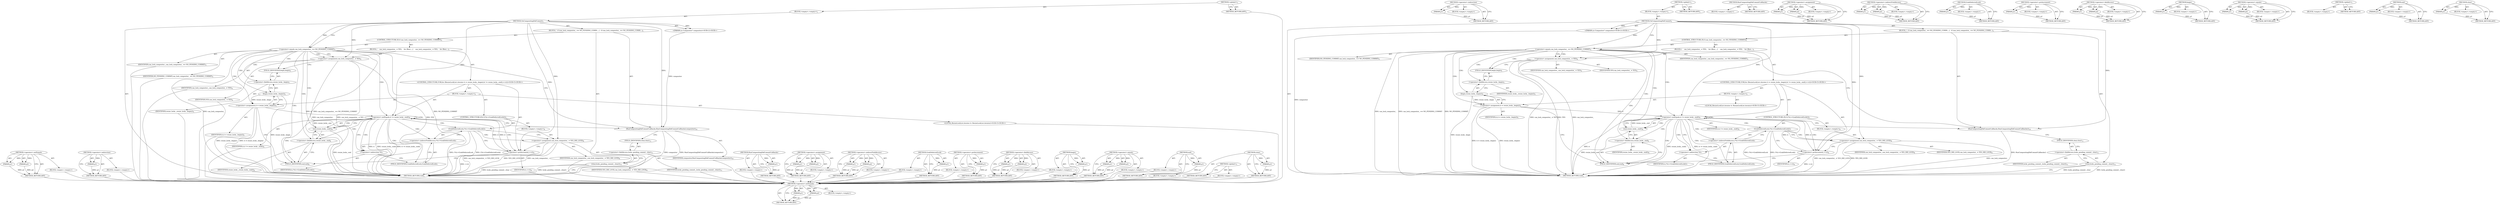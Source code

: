 digraph "clear" {
vulnerable_90 [label=<(METHOD,&lt;operator&gt;.notEquals)>];
vulnerable_91 [label=<(PARAM,p1)>];
vulnerable_92 [label=<(PARAM,p2)>];
vulnerable_93 [label=<(BLOCK,&lt;empty&gt;,&lt;empty&gt;)>];
vulnerable_94 [label=<(METHOD_RETURN,ANY)>];
vulnerable_112 [label=<(METHOD,&lt;operator&gt;.indirection)>];
vulnerable_113 [label=<(PARAM,p1)>];
vulnerable_114 [label=<(BLOCK,&lt;empty&gt;,&lt;empty&gt;)>];
vulnerable_115 [label=<(METHOD_RETURN,ANY)>];
vulnerable_6 [label=<(METHOD,&lt;global&gt;)<SUB>1</SUB>>];
vulnerable_7 [label=<(BLOCK,&lt;empty&gt;,&lt;empty&gt;)<SUB>1</SUB>>];
vulnerable_8 [label=<(METHOD,OnCompositingDidCommit)<SUB>1</SUB>>];
vulnerable_9 [label="<(PARAM,ui::Compositor* compositor)<SUB>2</SUB>>"];
vulnerable_10 [label=<(BLOCK,{
  if (can_lock_compositor_ == NO_PENDING_COMM...,{
  if (can_lock_compositor_ == NO_PENDING_COMM...)<SUB>2</SUB>>];
vulnerable_11 [label=<(CONTROL_STRUCTURE,IF,if (can_lock_compositor_ == NO_PENDING_COMMIT))<SUB>3</SUB>>];
vulnerable_12 [label=<(&lt;operator&gt;.equals,can_lock_compositor_ == NO_PENDING_COMMIT)<SUB>3</SUB>>];
vulnerable_13 [label=<(IDENTIFIER,can_lock_compositor_,can_lock_compositor_ == NO_PENDING_COMMIT)<SUB>3</SUB>>];
vulnerable_14 [label=<(IDENTIFIER,NO_PENDING_COMMIT,can_lock_compositor_ == NO_PENDING_COMMIT)<SUB>3</SUB>>];
vulnerable_15 [label=<(BLOCK,{
    can_lock_compositor_ = YES;
    for (Resi...,{
    can_lock_compositor_ = YES;
    for (Resi...)<SUB>3</SUB>>];
vulnerable_16 [label=<(&lt;operator&gt;.assignment,can_lock_compositor_ = YES)<SUB>4</SUB>>];
vulnerable_17 [label=<(IDENTIFIER,can_lock_compositor_,can_lock_compositor_ = YES)<SUB>4</SUB>>];
vulnerable_18 [label=<(IDENTIFIER,YES,can_lock_compositor_ = YES)<SUB>4</SUB>>];
vulnerable_19 [label="<(CONTROL_STRUCTURE,FOR,for (ResizeLockList::iterator it = resize_locks_.begin();it != resize_locks_.end();++it))<SUB>5</SUB>>"];
vulnerable_20 [label=<(BLOCK,&lt;empty&gt;,&lt;empty&gt;)<SUB>5</SUB>>];
vulnerable_21 [label="<(LOCAL,ResizeLockList.iterator it: ResizeLockList.iterator)<SUB>5</SUB>>"];
vulnerable_22 [label=<(&lt;operator&gt;.assignment,it = resize_locks_.begin())<SUB>5</SUB>>];
vulnerable_23 [label=<(IDENTIFIER,it,it = resize_locks_.begin())<SUB>5</SUB>>];
vulnerable_24 [label=<(begin,resize_locks_.begin())<SUB>5</SUB>>];
vulnerable_25 [label=<(&lt;operator&gt;.fieldAccess,resize_locks_.begin)<SUB>5</SUB>>];
vulnerable_26 [label=<(IDENTIFIER,resize_locks_,resize_locks_.begin())<SUB>5</SUB>>];
vulnerable_27 [label=<(FIELD_IDENTIFIER,begin,begin)<SUB>5</SUB>>];
vulnerable_28 [label=<(&lt;operator&gt;.notEquals,it != resize_locks_.end())<SUB>6</SUB>>];
vulnerable_29 [label=<(IDENTIFIER,it,it != resize_locks_.end())<SUB>6</SUB>>];
vulnerable_30 [label=<(end,resize_locks_.end())<SUB>6</SUB>>];
vulnerable_31 [label=<(&lt;operator&gt;.fieldAccess,resize_locks_.end)<SUB>6</SUB>>];
vulnerable_32 [label=<(IDENTIFIER,resize_locks_,resize_locks_.end())<SUB>6</SUB>>];
vulnerable_33 [label=<(FIELD_IDENTIFIER,end,end)<SUB>6</SUB>>];
vulnerable_34 [label=<(&lt;operator&gt;.preIncrement,++it)<SUB>6</SUB>>];
vulnerable_35 [label=<(IDENTIFIER,it,++it)<SUB>6</SUB>>];
vulnerable_36 [label=<(CONTROL_STRUCTURE,IF,if ((*it)-&gt;GrabDeferredLock()))<SUB>7</SUB>>];
vulnerable_37 [label=<(GrabDeferredLock,(*it)-&gt;GrabDeferredLock())<SUB>7</SUB>>];
vulnerable_38 [label=<(&lt;operator&gt;.indirectFieldAccess,(*it)-&gt;GrabDeferredLock)<SUB>7</SUB>>];
vulnerable_39 [label=<(&lt;operator&gt;.indirection,*it)<SUB>7</SUB>>];
vulnerable_40 [label=<(IDENTIFIER,it,(*it)-&gt;GrabDeferredLock())<SUB>7</SUB>>];
vulnerable_41 [label=<(FIELD_IDENTIFIER,GrabDeferredLock,GrabDeferredLock)<SUB>7</SUB>>];
vulnerable_42 [label=<(BLOCK,&lt;empty&gt;,&lt;empty&gt;)<SUB>8</SUB>>];
vulnerable_43 [label=<(&lt;operator&gt;.assignment,can_lock_compositor_ = YES_DID_LOCK)<SUB>8</SUB>>];
vulnerable_44 [label=<(IDENTIFIER,can_lock_compositor_,can_lock_compositor_ = YES_DID_LOCK)<SUB>8</SUB>>];
vulnerable_45 [label=<(IDENTIFIER,YES_DID_LOCK,can_lock_compositor_ = YES_DID_LOCK)<SUB>8</SUB>>];
vulnerable_46 [label=<(RunCompositingDidCommitCallbacks,RunCompositingDidCommitCallbacks(compositor))<SUB>10</SUB>>];
vulnerable_47 [label=<(IDENTIFIER,compositor,RunCompositingDidCommitCallbacks(compositor))<SUB>10</SUB>>];
vulnerable_48 [label=<(clear,locks_pending_commit_.clear())<SUB>11</SUB>>];
vulnerable_49 [label=<(&lt;operator&gt;.fieldAccess,locks_pending_commit_.clear)<SUB>11</SUB>>];
vulnerable_50 [label=<(IDENTIFIER,locks_pending_commit_,locks_pending_commit_.clear())<SUB>11</SUB>>];
vulnerable_51 [label=<(FIELD_IDENTIFIER,clear,clear)<SUB>11</SUB>>];
vulnerable_52 [label=<(METHOD_RETURN,void)<SUB>1</SUB>>];
vulnerable_54 [label=<(METHOD_RETURN,ANY)<SUB>1</SUB>>];
vulnerable_116 [label=<(METHOD,RunCompositingDidCommitCallbacks)>];
vulnerable_117 [label=<(PARAM,p1)>];
vulnerable_118 [label=<(BLOCK,&lt;empty&gt;,&lt;empty&gt;)>];
vulnerable_119 [label=<(METHOD_RETURN,ANY)>];
vulnerable_76 [label=<(METHOD,&lt;operator&gt;.assignment)>];
vulnerable_77 [label=<(PARAM,p1)>];
vulnerable_78 [label=<(PARAM,p2)>];
vulnerable_79 [label=<(BLOCK,&lt;empty&gt;,&lt;empty&gt;)>];
vulnerable_80 [label=<(METHOD_RETURN,ANY)>];
vulnerable_107 [label=<(METHOD,&lt;operator&gt;.indirectFieldAccess)>];
vulnerable_108 [label=<(PARAM,p1)>];
vulnerable_109 [label=<(PARAM,p2)>];
vulnerable_110 [label=<(BLOCK,&lt;empty&gt;,&lt;empty&gt;)>];
vulnerable_111 [label=<(METHOD_RETURN,ANY)>];
vulnerable_103 [label=<(METHOD,GrabDeferredLock)>];
vulnerable_104 [label=<(PARAM,p1)>];
vulnerable_105 [label=<(BLOCK,&lt;empty&gt;,&lt;empty&gt;)>];
vulnerable_106 [label=<(METHOD_RETURN,ANY)>];
vulnerable_99 [label=<(METHOD,&lt;operator&gt;.preIncrement)>];
vulnerable_100 [label=<(PARAM,p1)>];
vulnerable_101 [label=<(BLOCK,&lt;empty&gt;,&lt;empty&gt;)>];
vulnerable_102 [label=<(METHOD_RETURN,ANY)>];
vulnerable_85 [label=<(METHOD,&lt;operator&gt;.fieldAccess)>];
vulnerable_86 [label=<(PARAM,p1)>];
vulnerable_87 [label=<(PARAM,p2)>];
vulnerable_88 [label=<(BLOCK,&lt;empty&gt;,&lt;empty&gt;)>];
vulnerable_89 [label=<(METHOD_RETURN,ANY)>];
vulnerable_81 [label=<(METHOD,begin)>];
vulnerable_82 [label=<(PARAM,p1)>];
vulnerable_83 [label=<(BLOCK,&lt;empty&gt;,&lt;empty&gt;)>];
vulnerable_84 [label=<(METHOD_RETURN,ANY)>];
vulnerable_71 [label=<(METHOD,&lt;operator&gt;.equals)>];
vulnerable_72 [label=<(PARAM,p1)>];
vulnerable_73 [label=<(PARAM,p2)>];
vulnerable_74 [label=<(BLOCK,&lt;empty&gt;,&lt;empty&gt;)>];
vulnerable_75 [label=<(METHOD_RETURN,ANY)>];
vulnerable_65 [label=<(METHOD,&lt;global&gt;)<SUB>1</SUB>>];
vulnerable_66 [label=<(BLOCK,&lt;empty&gt;,&lt;empty&gt;)>];
vulnerable_67 [label=<(METHOD_RETURN,ANY)>];
vulnerable_95 [label=<(METHOD,end)>];
vulnerable_96 [label=<(PARAM,p1)>];
vulnerable_97 [label=<(BLOCK,&lt;empty&gt;,&lt;empty&gt;)>];
vulnerable_98 [label=<(METHOD_RETURN,ANY)>];
vulnerable_120 [label=<(METHOD,clear)>];
vulnerable_121 [label=<(PARAM,p1)>];
vulnerable_122 [label=<(BLOCK,&lt;empty&gt;,&lt;empty&gt;)>];
vulnerable_123 [label=<(METHOD_RETURN,ANY)>];
fixed_89 [label=<(METHOD,&lt;operator&gt;.notEquals)>];
fixed_90 [label=<(PARAM,p1)>];
fixed_91 [label=<(PARAM,p2)>];
fixed_92 [label=<(BLOCK,&lt;empty&gt;,&lt;empty&gt;)>];
fixed_93 [label=<(METHOD_RETURN,ANY)>];
fixed_111 [label=<(METHOD,&lt;operator&gt;.indirection)>];
fixed_112 [label=<(PARAM,p1)>];
fixed_113 [label=<(BLOCK,&lt;empty&gt;,&lt;empty&gt;)>];
fixed_114 [label=<(METHOD_RETURN,ANY)>];
fixed_6 [label=<(METHOD,&lt;global&gt;)<SUB>1</SUB>>];
fixed_7 [label=<(BLOCK,&lt;empty&gt;,&lt;empty&gt;)<SUB>1</SUB>>];
fixed_8 [label=<(METHOD,OnCompositingDidCommit)<SUB>1</SUB>>];
fixed_9 [label="<(PARAM,ui::Compositor* compositor)<SUB>2</SUB>>"];
fixed_10 [label=<(BLOCK,{
  if (can_lock_compositor_ == NO_PENDING_COMM...,{
  if (can_lock_compositor_ == NO_PENDING_COMM...)<SUB>2</SUB>>];
fixed_11 [label=<(CONTROL_STRUCTURE,IF,if (can_lock_compositor_ == NO_PENDING_COMMIT))<SUB>3</SUB>>];
fixed_12 [label=<(&lt;operator&gt;.equals,can_lock_compositor_ == NO_PENDING_COMMIT)<SUB>3</SUB>>];
fixed_13 [label=<(IDENTIFIER,can_lock_compositor_,can_lock_compositor_ == NO_PENDING_COMMIT)<SUB>3</SUB>>];
fixed_14 [label=<(IDENTIFIER,NO_PENDING_COMMIT,can_lock_compositor_ == NO_PENDING_COMMIT)<SUB>3</SUB>>];
fixed_15 [label=<(BLOCK,{
    can_lock_compositor_ = YES;
    for (Resi...,{
    can_lock_compositor_ = YES;
    for (Resi...)<SUB>3</SUB>>];
fixed_16 [label=<(&lt;operator&gt;.assignment,can_lock_compositor_ = YES)<SUB>4</SUB>>];
fixed_17 [label=<(IDENTIFIER,can_lock_compositor_,can_lock_compositor_ = YES)<SUB>4</SUB>>];
fixed_18 [label=<(IDENTIFIER,YES,can_lock_compositor_ = YES)<SUB>4</SUB>>];
fixed_19 [label="<(CONTROL_STRUCTURE,FOR,for (ResizeLockList::iterator it = resize_locks_.begin();it != resize_locks_.end();++it))<SUB>5</SUB>>"];
fixed_20 [label=<(BLOCK,&lt;empty&gt;,&lt;empty&gt;)<SUB>5</SUB>>];
fixed_21 [label="<(LOCAL,ResizeLockList.iterator it: ResizeLockList.iterator)<SUB>5</SUB>>"];
fixed_22 [label=<(&lt;operator&gt;.assignment,it = resize_locks_.begin())<SUB>5</SUB>>];
fixed_23 [label=<(IDENTIFIER,it,it = resize_locks_.begin())<SUB>5</SUB>>];
fixed_24 [label=<(begin,resize_locks_.begin())<SUB>5</SUB>>];
fixed_25 [label=<(&lt;operator&gt;.fieldAccess,resize_locks_.begin)<SUB>5</SUB>>];
fixed_26 [label=<(IDENTIFIER,resize_locks_,resize_locks_.begin())<SUB>5</SUB>>];
fixed_27 [label=<(FIELD_IDENTIFIER,begin,begin)<SUB>5</SUB>>];
fixed_28 [label=<(&lt;operator&gt;.notEquals,it != resize_locks_.end())<SUB>6</SUB>>];
fixed_29 [label=<(IDENTIFIER,it,it != resize_locks_.end())<SUB>6</SUB>>];
fixed_30 [label=<(end,resize_locks_.end())<SUB>6</SUB>>];
fixed_31 [label=<(&lt;operator&gt;.fieldAccess,resize_locks_.end)<SUB>6</SUB>>];
fixed_32 [label=<(IDENTIFIER,resize_locks_,resize_locks_.end())<SUB>6</SUB>>];
fixed_33 [label=<(FIELD_IDENTIFIER,end,end)<SUB>6</SUB>>];
fixed_34 [label=<(&lt;operator&gt;.preIncrement,++it)<SUB>6</SUB>>];
fixed_35 [label=<(IDENTIFIER,it,++it)<SUB>6</SUB>>];
fixed_36 [label=<(CONTROL_STRUCTURE,IF,if ((*it)-&gt;GrabDeferredLock()))<SUB>7</SUB>>];
fixed_37 [label=<(GrabDeferredLock,(*it)-&gt;GrabDeferredLock())<SUB>7</SUB>>];
fixed_38 [label=<(&lt;operator&gt;.indirectFieldAccess,(*it)-&gt;GrabDeferredLock)<SUB>7</SUB>>];
fixed_39 [label=<(&lt;operator&gt;.indirection,*it)<SUB>7</SUB>>];
fixed_40 [label=<(IDENTIFIER,it,(*it)-&gt;GrabDeferredLock())<SUB>7</SUB>>];
fixed_41 [label=<(FIELD_IDENTIFIER,GrabDeferredLock,GrabDeferredLock)<SUB>7</SUB>>];
fixed_42 [label=<(BLOCK,&lt;empty&gt;,&lt;empty&gt;)<SUB>8</SUB>>];
fixed_43 [label=<(&lt;operator&gt;.assignment,can_lock_compositor_ = YES_DID_LOCK)<SUB>8</SUB>>];
fixed_44 [label=<(IDENTIFIER,can_lock_compositor_,can_lock_compositor_ = YES_DID_LOCK)<SUB>8</SUB>>];
fixed_45 [label=<(IDENTIFIER,YES_DID_LOCK,can_lock_compositor_ = YES_DID_LOCK)<SUB>8</SUB>>];
fixed_46 [label=<(RunCompositingDidCommitCallbacks,RunCompositingDidCommitCallbacks())<SUB>10</SUB>>];
fixed_47 [label=<(clear,locks_pending_commit_.clear())<SUB>11</SUB>>];
fixed_48 [label=<(&lt;operator&gt;.fieldAccess,locks_pending_commit_.clear)<SUB>11</SUB>>];
fixed_49 [label=<(IDENTIFIER,locks_pending_commit_,locks_pending_commit_.clear())<SUB>11</SUB>>];
fixed_50 [label=<(FIELD_IDENTIFIER,clear,clear)<SUB>11</SUB>>];
fixed_51 [label=<(METHOD_RETURN,void)<SUB>1</SUB>>];
fixed_53 [label=<(METHOD_RETURN,ANY)<SUB>1</SUB>>];
fixed_115 [label=<(METHOD,RunCompositingDidCommitCallbacks)>];
fixed_116 [label=<(BLOCK,&lt;empty&gt;,&lt;empty&gt;)>];
fixed_117 [label=<(METHOD_RETURN,ANY)>];
fixed_75 [label=<(METHOD,&lt;operator&gt;.assignment)>];
fixed_76 [label=<(PARAM,p1)>];
fixed_77 [label=<(PARAM,p2)>];
fixed_78 [label=<(BLOCK,&lt;empty&gt;,&lt;empty&gt;)>];
fixed_79 [label=<(METHOD_RETURN,ANY)>];
fixed_106 [label=<(METHOD,&lt;operator&gt;.indirectFieldAccess)>];
fixed_107 [label=<(PARAM,p1)>];
fixed_108 [label=<(PARAM,p2)>];
fixed_109 [label=<(BLOCK,&lt;empty&gt;,&lt;empty&gt;)>];
fixed_110 [label=<(METHOD_RETURN,ANY)>];
fixed_102 [label=<(METHOD,GrabDeferredLock)>];
fixed_103 [label=<(PARAM,p1)>];
fixed_104 [label=<(BLOCK,&lt;empty&gt;,&lt;empty&gt;)>];
fixed_105 [label=<(METHOD_RETURN,ANY)>];
fixed_98 [label=<(METHOD,&lt;operator&gt;.preIncrement)>];
fixed_99 [label=<(PARAM,p1)>];
fixed_100 [label=<(BLOCK,&lt;empty&gt;,&lt;empty&gt;)>];
fixed_101 [label=<(METHOD_RETURN,ANY)>];
fixed_84 [label=<(METHOD,&lt;operator&gt;.fieldAccess)>];
fixed_85 [label=<(PARAM,p1)>];
fixed_86 [label=<(PARAM,p2)>];
fixed_87 [label=<(BLOCK,&lt;empty&gt;,&lt;empty&gt;)>];
fixed_88 [label=<(METHOD_RETURN,ANY)>];
fixed_80 [label=<(METHOD,begin)>];
fixed_81 [label=<(PARAM,p1)>];
fixed_82 [label=<(BLOCK,&lt;empty&gt;,&lt;empty&gt;)>];
fixed_83 [label=<(METHOD_RETURN,ANY)>];
fixed_70 [label=<(METHOD,&lt;operator&gt;.equals)>];
fixed_71 [label=<(PARAM,p1)>];
fixed_72 [label=<(PARAM,p2)>];
fixed_73 [label=<(BLOCK,&lt;empty&gt;,&lt;empty&gt;)>];
fixed_74 [label=<(METHOD_RETURN,ANY)>];
fixed_64 [label=<(METHOD,&lt;global&gt;)<SUB>1</SUB>>];
fixed_65 [label=<(BLOCK,&lt;empty&gt;,&lt;empty&gt;)>];
fixed_66 [label=<(METHOD_RETURN,ANY)>];
fixed_94 [label=<(METHOD,end)>];
fixed_95 [label=<(PARAM,p1)>];
fixed_96 [label=<(BLOCK,&lt;empty&gt;,&lt;empty&gt;)>];
fixed_97 [label=<(METHOD_RETURN,ANY)>];
fixed_118 [label=<(METHOD,clear)>];
fixed_119 [label=<(PARAM,p1)>];
fixed_120 [label=<(BLOCK,&lt;empty&gt;,&lt;empty&gt;)>];
fixed_121 [label=<(METHOD_RETURN,ANY)>];
vulnerable_90 -> vulnerable_91  [key=0, label="AST: "];
vulnerable_90 -> vulnerable_91  [key=1, label="DDG: "];
vulnerable_90 -> vulnerable_93  [key=0, label="AST: "];
vulnerable_90 -> vulnerable_92  [key=0, label="AST: "];
vulnerable_90 -> vulnerable_92  [key=1, label="DDG: "];
vulnerable_90 -> vulnerable_94  [key=0, label="AST: "];
vulnerable_90 -> vulnerable_94  [key=1, label="CFG: "];
vulnerable_91 -> vulnerable_94  [key=0, label="DDG: p1"];
vulnerable_92 -> vulnerable_94  [key=0, label="DDG: p2"];
vulnerable_93 -> fixed_89  [key=0];
vulnerable_94 -> fixed_89  [key=0];
vulnerable_112 -> vulnerable_113  [key=0, label="AST: "];
vulnerable_112 -> vulnerable_113  [key=1, label="DDG: "];
vulnerable_112 -> vulnerable_114  [key=0, label="AST: "];
vulnerable_112 -> vulnerable_115  [key=0, label="AST: "];
vulnerable_112 -> vulnerable_115  [key=1, label="CFG: "];
vulnerable_113 -> vulnerable_115  [key=0, label="DDG: p1"];
vulnerable_114 -> fixed_89  [key=0];
vulnerable_115 -> fixed_89  [key=0];
vulnerable_6 -> vulnerable_7  [key=0, label="AST: "];
vulnerable_6 -> vulnerable_54  [key=0, label="AST: "];
vulnerable_6 -> vulnerable_54  [key=1, label="CFG: "];
vulnerable_7 -> vulnerable_8  [key=0, label="AST: "];
vulnerable_8 -> vulnerable_9  [key=0, label="AST: "];
vulnerable_8 -> vulnerable_9  [key=1, label="DDG: "];
vulnerable_8 -> vulnerable_10  [key=0, label="AST: "];
vulnerable_8 -> vulnerable_52  [key=0, label="AST: "];
vulnerable_8 -> vulnerable_12  [key=0, label="CFG: "];
vulnerable_8 -> vulnerable_12  [key=1, label="DDG: "];
vulnerable_8 -> vulnerable_46  [key=0, label="DDG: "];
vulnerable_8 -> vulnerable_16  [key=0, label="DDG: "];
vulnerable_8 -> vulnerable_28  [key=0, label="DDG: "];
vulnerable_8 -> vulnerable_34  [key=0, label="DDG: "];
vulnerable_8 -> vulnerable_43  [key=0, label="DDG: "];
vulnerable_9 -> vulnerable_46  [key=0, label="DDG: compositor"];
vulnerable_10 -> vulnerable_11  [key=0, label="AST: "];
vulnerable_10 -> vulnerable_46  [key=0, label="AST: "];
vulnerable_10 -> vulnerable_48  [key=0, label="AST: "];
vulnerable_11 -> vulnerable_12  [key=0, label="AST: "];
vulnerable_11 -> vulnerable_15  [key=0, label="AST: "];
vulnerable_12 -> vulnerable_13  [key=0, label="AST: "];
vulnerable_12 -> vulnerable_14  [key=0, label="AST: "];
vulnerable_12 -> vulnerable_16  [key=0, label="CFG: "];
vulnerable_12 -> vulnerable_16  [key=1, label="CDG: "];
vulnerable_12 -> vulnerable_46  [key=0, label="CFG: "];
vulnerable_12 -> vulnerable_52  [key=0, label="DDG: can_lock_compositor_"];
vulnerable_12 -> vulnerable_52  [key=1, label="DDG: can_lock_compositor_ == NO_PENDING_COMMIT"];
vulnerable_12 -> vulnerable_52  [key=2, label="DDG: NO_PENDING_COMMIT"];
vulnerable_12 -> vulnerable_24  [key=0, label="CDG: "];
vulnerable_12 -> vulnerable_30  [key=0, label="CDG: "];
vulnerable_12 -> vulnerable_33  [key=0, label="CDG: "];
vulnerable_12 -> vulnerable_28  [key=0, label="CDG: "];
vulnerable_12 -> vulnerable_25  [key=0, label="CDG: "];
vulnerable_12 -> vulnerable_22  [key=0, label="CDG: "];
vulnerable_12 -> vulnerable_27  [key=0, label="CDG: "];
vulnerable_12 -> vulnerable_31  [key=0, label="CDG: "];
vulnerable_13 -> fixed_89  [key=0];
vulnerable_14 -> fixed_89  [key=0];
vulnerable_15 -> vulnerable_16  [key=0, label="AST: "];
vulnerable_15 -> vulnerable_19  [key=0, label="AST: "];
vulnerable_16 -> vulnerable_17  [key=0, label="AST: "];
vulnerable_16 -> vulnerable_18  [key=0, label="AST: "];
vulnerable_16 -> vulnerable_27  [key=0, label="CFG: "];
vulnerable_16 -> vulnerable_52  [key=0, label="DDG: can_lock_compositor_"];
vulnerable_16 -> vulnerable_52  [key=1, label="DDG: can_lock_compositor_ = YES"];
vulnerable_16 -> vulnerable_52  [key=2, label="DDG: YES"];
vulnerable_17 -> fixed_89  [key=0];
vulnerable_18 -> fixed_89  [key=0];
vulnerable_19 -> vulnerable_20  [key=0, label="AST: "];
vulnerable_19 -> vulnerable_28  [key=0, label="AST: "];
vulnerable_19 -> vulnerable_34  [key=0, label="AST: "];
vulnerable_19 -> vulnerable_36  [key=0, label="AST: "];
vulnerable_20 -> vulnerable_21  [key=0, label="AST: "];
vulnerable_20 -> vulnerable_22  [key=0, label="AST: "];
vulnerable_21 -> fixed_89  [key=0];
vulnerable_22 -> vulnerable_23  [key=0, label="AST: "];
vulnerable_22 -> vulnerable_24  [key=0, label="AST: "];
vulnerable_22 -> vulnerable_33  [key=0, label="CFG: "];
vulnerable_22 -> vulnerable_52  [key=0, label="DDG: resize_locks_.begin()"];
vulnerable_22 -> vulnerable_52  [key=1, label="DDG: it = resize_locks_.begin()"];
vulnerable_22 -> vulnerable_28  [key=0, label="DDG: it"];
vulnerable_23 -> fixed_89  [key=0];
vulnerable_24 -> vulnerable_25  [key=0, label="AST: "];
vulnerable_24 -> vulnerable_22  [key=0, label="CFG: "];
vulnerable_24 -> vulnerable_22  [key=1, label="DDG: resize_locks_.begin"];
vulnerable_24 -> vulnerable_52  [key=0, label="DDG: resize_locks_.begin"];
vulnerable_25 -> vulnerable_26  [key=0, label="AST: "];
vulnerable_25 -> vulnerable_27  [key=0, label="AST: "];
vulnerable_25 -> vulnerable_24  [key=0, label="CFG: "];
vulnerable_26 -> fixed_89  [key=0];
vulnerable_27 -> vulnerable_25  [key=0, label="CFG: "];
vulnerable_28 -> vulnerable_29  [key=0, label="AST: "];
vulnerable_28 -> vulnerable_30  [key=0, label="AST: "];
vulnerable_28 -> vulnerable_30  [key=1, label="CDG: "];
vulnerable_28 -> vulnerable_39  [key=0, label="CFG: "];
vulnerable_28 -> vulnerable_39  [key=1, label="CDG: "];
vulnerable_28 -> vulnerable_46  [key=0, label="CFG: "];
vulnerable_28 -> vulnerable_52  [key=0, label="DDG: it"];
vulnerable_28 -> vulnerable_52  [key=1, label="DDG: resize_locks_.end()"];
vulnerable_28 -> vulnerable_52  [key=2, label="DDG: it != resize_locks_.end()"];
vulnerable_28 -> vulnerable_34  [key=0, label="DDG: it"];
vulnerable_28 -> vulnerable_34  [key=1, label="CDG: "];
vulnerable_28 -> vulnerable_33  [key=0, label="CDG: "];
vulnerable_28 -> vulnerable_28  [key=0, label="CDG: "];
vulnerable_28 -> vulnerable_37  [key=0, label="CDG: "];
vulnerable_28 -> vulnerable_38  [key=0, label="CDG: "];
vulnerable_28 -> vulnerable_41  [key=0, label="CDG: "];
vulnerable_28 -> vulnerable_31  [key=0, label="CDG: "];
vulnerable_29 -> fixed_89  [key=0];
vulnerable_30 -> vulnerable_31  [key=0, label="AST: "];
vulnerable_30 -> vulnerable_28  [key=0, label="CFG: "];
vulnerable_30 -> vulnerable_28  [key=1, label="DDG: resize_locks_.end"];
vulnerable_30 -> vulnerable_52  [key=0, label="DDG: resize_locks_.end"];
vulnerable_31 -> vulnerable_32  [key=0, label="AST: "];
vulnerable_31 -> vulnerable_33  [key=0, label="AST: "];
vulnerable_31 -> vulnerable_30  [key=0, label="CFG: "];
vulnerable_32 -> fixed_89  [key=0];
vulnerable_33 -> vulnerable_31  [key=0, label="CFG: "];
vulnerable_34 -> vulnerable_35  [key=0, label="AST: "];
vulnerable_34 -> vulnerable_33  [key=0, label="CFG: "];
vulnerable_34 -> vulnerable_52  [key=0, label="DDG: ++it"];
vulnerable_34 -> vulnerable_28  [key=0, label="DDG: it"];
vulnerable_35 -> fixed_89  [key=0];
vulnerable_36 -> vulnerable_37  [key=0, label="AST: "];
vulnerable_36 -> vulnerable_42  [key=0, label="AST: "];
vulnerable_37 -> vulnerable_38  [key=0, label="AST: "];
vulnerable_37 -> vulnerable_43  [key=0, label="CFG: "];
vulnerable_37 -> vulnerable_43  [key=1, label="CDG: "];
vulnerable_37 -> vulnerable_34  [key=0, label="CFG: "];
vulnerable_37 -> vulnerable_52  [key=0, label="DDG: (*it)-&gt;GrabDeferredLock"];
vulnerable_37 -> vulnerable_52  [key=1, label="DDG: (*it)-&gt;GrabDeferredLock()"];
vulnerable_38 -> vulnerable_39  [key=0, label="AST: "];
vulnerable_38 -> vulnerable_41  [key=0, label="AST: "];
vulnerable_38 -> vulnerable_37  [key=0, label="CFG: "];
vulnerable_39 -> vulnerable_40  [key=0, label="AST: "];
vulnerable_39 -> vulnerable_41  [key=0, label="CFG: "];
vulnerable_40 -> fixed_89  [key=0];
vulnerable_41 -> vulnerable_38  [key=0, label="CFG: "];
vulnerable_42 -> vulnerable_43  [key=0, label="AST: "];
vulnerable_43 -> vulnerable_44  [key=0, label="AST: "];
vulnerable_43 -> vulnerable_45  [key=0, label="AST: "];
vulnerable_43 -> vulnerable_34  [key=0, label="CFG: "];
vulnerable_43 -> vulnerable_52  [key=0, label="DDG: can_lock_compositor_"];
vulnerable_43 -> vulnerable_52  [key=1, label="DDG: can_lock_compositor_ = YES_DID_LOCK"];
vulnerable_43 -> vulnerable_52  [key=2, label="DDG: YES_DID_LOCK"];
vulnerable_44 -> fixed_89  [key=0];
vulnerable_45 -> fixed_89  [key=0];
vulnerable_46 -> vulnerable_47  [key=0, label="AST: "];
vulnerable_46 -> vulnerable_51  [key=0, label="CFG: "];
vulnerable_46 -> vulnerable_52  [key=0, label="DDG: compositor"];
vulnerable_46 -> vulnerable_52  [key=1, label="DDG: RunCompositingDidCommitCallbacks(compositor)"];
vulnerable_47 -> fixed_89  [key=0];
vulnerable_48 -> vulnerable_49  [key=0, label="AST: "];
vulnerable_48 -> vulnerable_52  [key=0, label="CFG: "];
vulnerable_48 -> vulnerable_52  [key=1, label="DDG: locks_pending_commit_.clear"];
vulnerable_48 -> vulnerable_52  [key=2, label="DDG: locks_pending_commit_.clear()"];
vulnerable_49 -> vulnerable_50  [key=0, label="AST: "];
vulnerable_49 -> vulnerable_51  [key=0, label="AST: "];
vulnerable_49 -> vulnerable_48  [key=0, label="CFG: "];
vulnerable_50 -> fixed_89  [key=0];
vulnerable_51 -> vulnerable_49  [key=0, label="CFG: "];
vulnerable_52 -> fixed_89  [key=0];
vulnerable_54 -> fixed_89  [key=0];
vulnerable_116 -> vulnerable_117  [key=0, label="AST: "];
vulnerable_116 -> vulnerable_117  [key=1, label="DDG: "];
vulnerable_116 -> vulnerable_118  [key=0, label="AST: "];
vulnerable_116 -> vulnerable_119  [key=0, label="AST: "];
vulnerable_116 -> vulnerable_119  [key=1, label="CFG: "];
vulnerable_117 -> vulnerable_119  [key=0, label="DDG: p1"];
vulnerable_118 -> fixed_89  [key=0];
vulnerable_119 -> fixed_89  [key=0];
vulnerable_76 -> vulnerable_77  [key=0, label="AST: "];
vulnerable_76 -> vulnerable_77  [key=1, label="DDG: "];
vulnerable_76 -> vulnerable_79  [key=0, label="AST: "];
vulnerable_76 -> vulnerable_78  [key=0, label="AST: "];
vulnerable_76 -> vulnerable_78  [key=1, label="DDG: "];
vulnerable_76 -> vulnerable_80  [key=0, label="AST: "];
vulnerable_76 -> vulnerable_80  [key=1, label="CFG: "];
vulnerable_77 -> vulnerable_80  [key=0, label="DDG: p1"];
vulnerable_78 -> vulnerable_80  [key=0, label="DDG: p2"];
vulnerable_79 -> fixed_89  [key=0];
vulnerable_80 -> fixed_89  [key=0];
vulnerable_107 -> vulnerable_108  [key=0, label="AST: "];
vulnerable_107 -> vulnerable_108  [key=1, label="DDG: "];
vulnerable_107 -> vulnerable_110  [key=0, label="AST: "];
vulnerable_107 -> vulnerable_109  [key=0, label="AST: "];
vulnerable_107 -> vulnerable_109  [key=1, label="DDG: "];
vulnerable_107 -> vulnerable_111  [key=0, label="AST: "];
vulnerable_107 -> vulnerable_111  [key=1, label="CFG: "];
vulnerable_108 -> vulnerable_111  [key=0, label="DDG: p1"];
vulnerable_109 -> vulnerable_111  [key=0, label="DDG: p2"];
vulnerable_110 -> fixed_89  [key=0];
vulnerable_111 -> fixed_89  [key=0];
vulnerable_103 -> vulnerable_104  [key=0, label="AST: "];
vulnerable_103 -> vulnerable_104  [key=1, label="DDG: "];
vulnerable_103 -> vulnerable_105  [key=0, label="AST: "];
vulnerable_103 -> vulnerable_106  [key=0, label="AST: "];
vulnerable_103 -> vulnerable_106  [key=1, label="CFG: "];
vulnerable_104 -> vulnerable_106  [key=0, label="DDG: p1"];
vulnerable_105 -> fixed_89  [key=0];
vulnerable_106 -> fixed_89  [key=0];
vulnerable_99 -> vulnerable_100  [key=0, label="AST: "];
vulnerable_99 -> vulnerable_100  [key=1, label="DDG: "];
vulnerable_99 -> vulnerable_101  [key=0, label="AST: "];
vulnerable_99 -> vulnerable_102  [key=0, label="AST: "];
vulnerable_99 -> vulnerable_102  [key=1, label="CFG: "];
vulnerable_100 -> vulnerable_102  [key=0, label="DDG: p1"];
vulnerable_101 -> fixed_89  [key=0];
vulnerable_102 -> fixed_89  [key=0];
vulnerable_85 -> vulnerable_86  [key=0, label="AST: "];
vulnerable_85 -> vulnerable_86  [key=1, label="DDG: "];
vulnerable_85 -> vulnerable_88  [key=0, label="AST: "];
vulnerable_85 -> vulnerable_87  [key=0, label="AST: "];
vulnerable_85 -> vulnerable_87  [key=1, label="DDG: "];
vulnerable_85 -> vulnerable_89  [key=0, label="AST: "];
vulnerable_85 -> vulnerable_89  [key=1, label="CFG: "];
vulnerable_86 -> vulnerable_89  [key=0, label="DDG: p1"];
vulnerable_87 -> vulnerable_89  [key=0, label="DDG: p2"];
vulnerable_88 -> fixed_89  [key=0];
vulnerable_89 -> fixed_89  [key=0];
vulnerable_81 -> vulnerable_82  [key=0, label="AST: "];
vulnerable_81 -> vulnerable_82  [key=1, label="DDG: "];
vulnerable_81 -> vulnerable_83  [key=0, label="AST: "];
vulnerable_81 -> vulnerable_84  [key=0, label="AST: "];
vulnerable_81 -> vulnerable_84  [key=1, label="CFG: "];
vulnerable_82 -> vulnerable_84  [key=0, label="DDG: p1"];
vulnerable_83 -> fixed_89  [key=0];
vulnerable_84 -> fixed_89  [key=0];
vulnerable_71 -> vulnerable_72  [key=0, label="AST: "];
vulnerable_71 -> vulnerable_72  [key=1, label="DDG: "];
vulnerable_71 -> vulnerable_74  [key=0, label="AST: "];
vulnerable_71 -> vulnerable_73  [key=0, label="AST: "];
vulnerable_71 -> vulnerable_73  [key=1, label="DDG: "];
vulnerable_71 -> vulnerable_75  [key=0, label="AST: "];
vulnerable_71 -> vulnerable_75  [key=1, label="CFG: "];
vulnerable_72 -> vulnerable_75  [key=0, label="DDG: p1"];
vulnerable_73 -> vulnerable_75  [key=0, label="DDG: p2"];
vulnerable_74 -> fixed_89  [key=0];
vulnerable_75 -> fixed_89  [key=0];
vulnerable_65 -> vulnerable_66  [key=0, label="AST: "];
vulnerable_65 -> vulnerable_67  [key=0, label="AST: "];
vulnerable_65 -> vulnerable_67  [key=1, label="CFG: "];
vulnerable_66 -> fixed_89  [key=0];
vulnerable_67 -> fixed_89  [key=0];
vulnerable_95 -> vulnerable_96  [key=0, label="AST: "];
vulnerable_95 -> vulnerable_96  [key=1, label="DDG: "];
vulnerable_95 -> vulnerable_97  [key=0, label="AST: "];
vulnerable_95 -> vulnerable_98  [key=0, label="AST: "];
vulnerable_95 -> vulnerable_98  [key=1, label="CFG: "];
vulnerable_96 -> vulnerable_98  [key=0, label="DDG: p1"];
vulnerable_97 -> fixed_89  [key=0];
vulnerable_98 -> fixed_89  [key=0];
vulnerable_120 -> vulnerable_121  [key=0, label="AST: "];
vulnerable_120 -> vulnerable_121  [key=1, label="DDG: "];
vulnerable_120 -> vulnerable_122  [key=0, label="AST: "];
vulnerable_120 -> vulnerable_123  [key=0, label="AST: "];
vulnerable_120 -> vulnerable_123  [key=1, label="CFG: "];
vulnerable_121 -> vulnerable_123  [key=0, label="DDG: p1"];
vulnerable_122 -> fixed_89  [key=0];
vulnerable_123 -> fixed_89  [key=0];
fixed_89 -> fixed_90  [key=0, label="AST: "];
fixed_89 -> fixed_90  [key=1, label="DDG: "];
fixed_89 -> fixed_92  [key=0, label="AST: "];
fixed_89 -> fixed_91  [key=0, label="AST: "];
fixed_89 -> fixed_91  [key=1, label="DDG: "];
fixed_89 -> fixed_93  [key=0, label="AST: "];
fixed_89 -> fixed_93  [key=1, label="CFG: "];
fixed_90 -> fixed_93  [key=0, label="DDG: p1"];
fixed_91 -> fixed_93  [key=0, label="DDG: p2"];
fixed_111 -> fixed_112  [key=0, label="AST: "];
fixed_111 -> fixed_112  [key=1, label="DDG: "];
fixed_111 -> fixed_113  [key=0, label="AST: "];
fixed_111 -> fixed_114  [key=0, label="AST: "];
fixed_111 -> fixed_114  [key=1, label="CFG: "];
fixed_112 -> fixed_114  [key=0, label="DDG: p1"];
fixed_6 -> fixed_7  [key=0, label="AST: "];
fixed_6 -> fixed_53  [key=0, label="AST: "];
fixed_6 -> fixed_53  [key=1, label="CFG: "];
fixed_7 -> fixed_8  [key=0, label="AST: "];
fixed_8 -> fixed_9  [key=0, label="AST: "];
fixed_8 -> fixed_9  [key=1, label="DDG: "];
fixed_8 -> fixed_10  [key=0, label="AST: "];
fixed_8 -> fixed_51  [key=0, label="AST: "];
fixed_8 -> fixed_12  [key=0, label="CFG: "];
fixed_8 -> fixed_12  [key=1, label="DDG: "];
fixed_8 -> fixed_46  [key=0, label="DDG: "];
fixed_8 -> fixed_16  [key=0, label="DDG: "];
fixed_8 -> fixed_28  [key=0, label="DDG: "];
fixed_8 -> fixed_34  [key=0, label="DDG: "];
fixed_8 -> fixed_43  [key=0, label="DDG: "];
fixed_9 -> fixed_51  [key=0, label="DDG: compositor"];
fixed_10 -> fixed_11  [key=0, label="AST: "];
fixed_10 -> fixed_46  [key=0, label="AST: "];
fixed_10 -> fixed_47  [key=0, label="AST: "];
fixed_11 -> fixed_12  [key=0, label="AST: "];
fixed_11 -> fixed_15  [key=0, label="AST: "];
fixed_12 -> fixed_13  [key=0, label="AST: "];
fixed_12 -> fixed_14  [key=0, label="AST: "];
fixed_12 -> fixed_46  [key=0, label="CFG: "];
fixed_12 -> fixed_16  [key=0, label="CFG: "];
fixed_12 -> fixed_16  [key=1, label="CDG: "];
fixed_12 -> fixed_51  [key=0, label="DDG: can_lock_compositor_"];
fixed_12 -> fixed_51  [key=1, label="DDG: can_lock_compositor_ == NO_PENDING_COMMIT"];
fixed_12 -> fixed_51  [key=2, label="DDG: NO_PENDING_COMMIT"];
fixed_12 -> fixed_24  [key=0, label="CDG: "];
fixed_12 -> fixed_30  [key=0, label="CDG: "];
fixed_12 -> fixed_33  [key=0, label="CDG: "];
fixed_12 -> fixed_28  [key=0, label="CDG: "];
fixed_12 -> fixed_25  [key=0, label="CDG: "];
fixed_12 -> fixed_22  [key=0, label="CDG: "];
fixed_12 -> fixed_27  [key=0, label="CDG: "];
fixed_12 -> fixed_31  [key=0, label="CDG: "];
fixed_15 -> fixed_16  [key=0, label="AST: "];
fixed_15 -> fixed_19  [key=0, label="AST: "];
fixed_16 -> fixed_17  [key=0, label="AST: "];
fixed_16 -> fixed_18  [key=0, label="AST: "];
fixed_16 -> fixed_27  [key=0, label="CFG: "];
fixed_16 -> fixed_51  [key=0, label="DDG: can_lock_compositor_"];
fixed_16 -> fixed_51  [key=1, label="DDG: can_lock_compositor_ = YES"];
fixed_16 -> fixed_51  [key=2, label="DDG: YES"];
fixed_19 -> fixed_20  [key=0, label="AST: "];
fixed_19 -> fixed_28  [key=0, label="AST: "];
fixed_19 -> fixed_34  [key=0, label="AST: "];
fixed_19 -> fixed_36  [key=0, label="AST: "];
fixed_20 -> fixed_21  [key=0, label="AST: "];
fixed_20 -> fixed_22  [key=0, label="AST: "];
fixed_22 -> fixed_23  [key=0, label="AST: "];
fixed_22 -> fixed_24  [key=0, label="AST: "];
fixed_22 -> fixed_33  [key=0, label="CFG: "];
fixed_22 -> fixed_51  [key=0, label="DDG: resize_locks_.begin()"];
fixed_22 -> fixed_51  [key=1, label="DDG: it = resize_locks_.begin()"];
fixed_22 -> fixed_28  [key=0, label="DDG: it"];
fixed_24 -> fixed_25  [key=0, label="AST: "];
fixed_24 -> fixed_22  [key=0, label="CFG: "];
fixed_24 -> fixed_22  [key=1, label="DDG: resize_locks_.begin"];
fixed_24 -> fixed_51  [key=0, label="DDG: resize_locks_.begin"];
fixed_25 -> fixed_26  [key=0, label="AST: "];
fixed_25 -> fixed_27  [key=0, label="AST: "];
fixed_25 -> fixed_24  [key=0, label="CFG: "];
fixed_27 -> fixed_25  [key=0, label="CFG: "];
fixed_28 -> fixed_29  [key=0, label="AST: "];
fixed_28 -> fixed_30  [key=0, label="AST: "];
fixed_28 -> fixed_30  [key=1, label="CDG: "];
fixed_28 -> fixed_46  [key=0, label="CFG: "];
fixed_28 -> fixed_39  [key=0, label="CFG: "];
fixed_28 -> fixed_39  [key=1, label="CDG: "];
fixed_28 -> fixed_51  [key=0, label="DDG: it"];
fixed_28 -> fixed_51  [key=1, label="DDG: resize_locks_.end()"];
fixed_28 -> fixed_51  [key=2, label="DDG: it != resize_locks_.end()"];
fixed_28 -> fixed_34  [key=0, label="DDG: it"];
fixed_28 -> fixed_34  [key=1, label="CDG: "];
fixed_28 -> fixed_33  [key=0, label="CDG: "];
fixed_28 -> fixed_28  [key=0, label="CDG: "];
fixed_28 -> fixed_37  [key=0, label="CDG: "];
fixed_28 -> fixed_38  [key=0, label="CDG: "];
fixed_28 -> fixed_41  [key=0, label="CDG: "];
fixed_28 -> fixed_31  [key=0, label="CDG: "];
fixed_30 -> fixed_31  [key=0, label="AST: "];
fixed_30 -> fixed_28  [key=0, label="CFG: "];
fixed_30 -> fixed_28  [key=1, label="DDG: resize_locks_.end"];
fixed_30 -> fixed_51  [key=0, label="DDG: resize_locks_.end"];
fixed_31 -> fixed_32  [key=0, label="AST: "];
fixed_31 -> fixed_33  [key=0, label="AST: "];
fixed_31 -> fixed_30  [key=0, label="CFG: "];
fixed_33 -> fixed_31  [key=0, label="CFG: "];
fixed_34 -> fixed_35  [key=0, label="AST: "];
fixed_34 -> fixed_33  [key=0, label="CFG: "];
fixed_34 -> fixed_51  [key=0, label="DDG: ++it"];
fixed_34 -> fixed_28  [key=0, label="DDG: it"];
fixed_36 -> fixed_37  [key=0, label="AST: "];
fixed_36 -> fixed_42  [key=0, label="AST: "];
fixed_37 -> fixed_38  [key=0, label="AST: "];
fixed_37 -> fixed_43  [key=0, label="CFG: "];
fixed_37 -> fixed_43  [key=1, label="CDG: "];
fixed_37 -> fixed_34  [key=0, label="CFG: "];
fixed_37 -> fixed_51  [key=0, label="DDG: (*it)-&gt;GrabDeferredLock"];
fixed_37 -> fixed_51  [key=1, label="DDG: (*it)-&gt;GrabDeferredLock()"];
fixed_38 -> fixed_39  [key=0, label="AST: "];
fixed_38 -> fixed_41  [key=0, label="AST: "];
fixed_38 -> fixed_37  [key=0, label="CFG: "];
fixed_39 -> fixed_40  [key=0, label="AST: "];
fixed_39 -> fixed_41  [key=0, label="CFG: "];
fixed_41 -> fixed_38  [key=0, label="CFG: "];
fixed_42 -> fixed_43  [key=0, label="AST: "];
fixed_43 -> fixed_44  [key=0, label="AST: "];
fixed_43 -> fixed_45  [key=0, label="AST: "];
fixed_43 -> fixed_34  [key=0, label="CFG: "];
fixed_43 -> fixed_51  [key=0, label="DDG: can_lock_compositor_"];
fixed_43 -> fixed_51  [key=1, label="DDG: can_lock_compositor_ = YES_DID_LOCK"];
fixed_43 -> fixed_51  [key=2, label="DDG: YES_DID_LOCK"];
fixed_46 -> fixed_50  [key=0, label="CFG: "];
fixed_46 -> fixed_51  [key=0, label="DDG: RunCompositingDidCommitCallbacks()"];
fixed_47 -> fixed_48  [key=0, label="AST: "];
fixed_47 -> fixed_51  [key=0, label="CFG: "];
fixed_47 -> fixed_51  [key=1, label="DDG: locks_pending_commit_.clear"];
fixed_47 -> fixed_51  [key=2, label="DDG: locks_pending_commit_.clear()"];
fixed_48 -> fixed_49  [key=0, label="AST: "];
fixed_48 -> fixed_50  [key=0, label="AST: "];
fixed_48 -> fixed_47  [key=0, label="CFG: "];
fixed_50 -> fixed_48  [key=0, label="CFG: "];
fixed_115 -> fixed_116  [key=0, label="AST: "];
fixed_115 -> fixed_117  [key=0, label="AST: "];
fixed_115 -> fixed_117  [key=1, label="CFG: "];
fixed_75 -> fixed_76  [key=0, label="AST: "];
fixed_75 -> fixed_76  [key=1, label="DDG: "];
fixed_75 -> fixed_78  [key=0, label="AST: "];
fixed_75 -> fixed_77  [key=0, label="AST: "];
fixed_75 -> fixed_77  [key=1, label="DDG: "];
fixed_75 -> fixed_79  [key=0, label="AST: "];
fixed_75 -> fixed_79  [key=1, label="CFG: "];
fixed_76 -> fixed_79  [key=0, label="DDG: p1"];
fixed_77 -> fixed_79  [key=0, label="DDG: p2"];
fixed_106 -> fixed_107  [key=0, label="AST: "];
fixed_106 -> fixed_107  [key=1, label="DDG: "];
fixed_106 -> fixed_109  [key=0, label="AST: "];
fixed_106 -> fixed_108  [key=0, label="AST: "];
fixed_106 -> fixed_108  [key=1, label="DDG: "];
fixed_106 -> fixed_110  [key=0, label="AST: "];
fixed_106 -> fixed_110  [key=1, label="CFG: "];
fixed_107 -> fixed_110  [key=0, label="DDG: p1"];
fixed_108 -> fixed_110  [key=0, label="DDG: p2"];
fixed_102 -> fixed_103  [key=0, label="AST: "];
fixed_102 -> fixed_103  [key=1, label="DDG: "];
fixed_102 -> fixed_104  [key=0, label="AST: "];
fixed_102 -> fixed_105  [key=0, label="AST: "];
fixed_102 -> fixed_105  [key=1, label="CFG: "];
fixed_103 -> fixed_105  [key=0, label="DDG: p1"];
fixed_98 -> fixed_99  [key=0, label="AST: "];
fixed_98 -> fixed_99  [key=1, label="DDG: "];
fixed_98 -> fixed_100  [key=0, label="AST: "];
fixed_98 -> fixed_101  [key=0, label="AST: "];
fixed_98 -> fixed_101  [key=1, label="CFG: "];
fixed_99 -> fixed_101  [key=0, label="DDG: p1"];
fixed_84 -> fixed_85  [key=0, label="AST: "];
fixed_84 -> fixed_85  [key=1, label="DDG: "];
fixed_84 -> fixed_87  [key=0, label="AST: "];
fixed_84 -> fixed_86  [key=0, label="AST: "];
fixed_84 -> fixed_86  [key=1, label="DDG: "];
fixed_84 -> fixed_88  [key=0, label="AST: "];
fixed_84 -> fixed_88  [key=1, label="CFG: "];
fixed_85 -> fixed_88  [key=0, label="DDG: p1"];
fixed_86 -> fixed_88  [key=0, label="DDG: p2"];
fixed_80 -> fixed_81  [key=0, label="AST: "];
fixed_80 -> fixed_81  [key=1, label="DDG: "];
fixed_80 -> fixed_82  [key=0, label="AST: "];
fixed_80 -> fixed_83  [key=0, label="AST: "];
fixed_80 -> fixed_83  [key=1, label="CFG: "];
fixed_81 -> fixed_83  [key=0, label="DDG: p1"];
fixed_70 -> fixed_71  [key=0, label="AST: "];
fixed_70 -> fixed_71  [key=1, label="DDG: "];
fixed_70 -> fixed_73  [key=0, label="AST: "];
fixed_70 -> fixed_72  [key=0, label="AST: "];
fixed_70 -> fixed_72  [key=1, label="DDG: "];
fixed_70 -> fixed_74  [key=0, label="AST: "];
fixed_70 -> fixed_74  [key=1, label="CFG: "];
fixed_71 -> fixed_74  [key=0, label="DDG: p1"];
fixed_72 -> fixed_74  [key=0, label="DDG: p2"];
fixed_64 -> fixed_65  [key=0, label="AST: "];
fixed_64 -> fixed_66  [key=0, label="AST: "];
fixed_64 -> fixed_66  [key=1, label="CFG: "];
fixed_94 -> fixed_95  [key=0, label="AST: "];
fixed_94 -> fixed_95  [key=1, label="DDG: "];
fixed_94 -> fixed_96  [key=0, label="AST: "];
fixed_94 -> fixed_97  [key=0, label="AST: "];
fixed_94 -> fixed_97  [key=1, label="CFG: "];
fixed_95 -> fixed_97  [key=0, label="DDG: p1"];
fixed_118 -> fixed_119  [key=0, label="AST: "];
fixed_118 -> fixed_119  [key=1, label="DDG: "];
fixed_118 -> fixed_120  [key=0, label="AST: "];
fixed_118 -> fixed_121  [key=0, label="AST: "];
fixed_118 -> fixed_121  [key=1, label="CFG: "];
fixed_119 -> fixed_121  [key=0, label="DDG: p1"];
}
